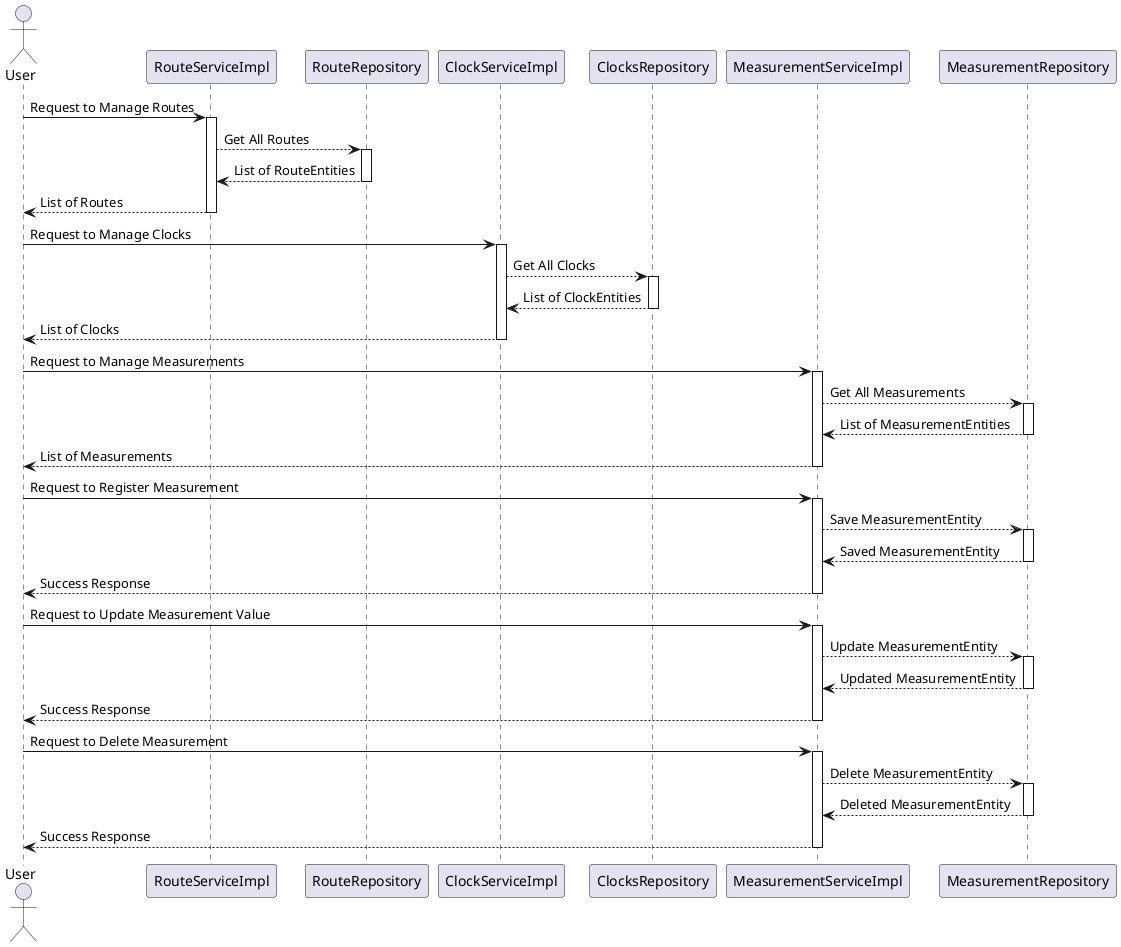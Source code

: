 @startuml
'https://plantuml.com/sequence-diagram

actor User
participant RouteServiceImpl
participant RouteRepository
participant ClockServiceImpl
participant ClocksRepository
participant MeasurementServiceImpl
participant MeasurementRepository

User -> RouteServiceImpl: Request to Manage Routes
activate RouteServiceImpl
RouteServiceImpl --> RouteRepository: Get All Routes
activate RouteRepository
RouteRepository --> RouteServiceImpl: List of RouteEntities
deactivate RouteRepository
RouteServiceImpl --> User: List of Routes
deactivate RouteServiceImpl

User -> ClockServiceImpl: Request to Manage Clocks
activate ClockServiceImpl
ClockServiceImpl --> ClocksRepository: Get All Clocks
activate ClocksRepository
ClocksRepository --> ClockServiceImpl: List of ClockEntities
deactivate ClocksRepository
ClockServiceImpl --> User: List of Clocks
deactivate ClockServiceImpl

User -> MeasurementServiceImpl: Request to Manage Measurements
activate MeasurementServiceImpl
MeasurementServiceImpl --> MeasurementRepository: Get All Measurements
activate MeasurementRepository
MeasurementRepository --> MeasurementServiceImpl: List of MeasurementEntities
deactivate MeasurementRepository
MeasurementServiceImpl --> User: List of Measurements
deactivate MeasurementServiceImpl

User -> MeasurementServiceImpl: Request to Register Measurement
activate MeasurementServiceImpl
MeasurementServiceImpl --> MeasurementRepository: Save MeasurementEntity
activate MeasurementRepository
MeasurementRepository --> MeasurementServiceImpl: Saved MeasurementEntity
deactivate MeasurementRepository
MeasurementServiceImpl --> User: Success Response
deactivate MeasurementServiceImpl

User -> MeasurementServiceImpl: Request to Update Measurement Value
activate MeasurementServiceImpl
MeasurementServiceImpl --> MeasurementRepository: Update MeasurementEntity
activate MeasurementRepository
MeasurementRepository --> MeasurementServiceImpl: Updated MeasurementEntity
deactivate MeasurementRepository
MeasurementServiceImpl --> User: Success Response
deactivate MeasurementServiceImpl

User -> MeasurementServiceImpl: Request to Delete Measurement
activate MeasurementServiceImpl
MeasurementServiceImpl --> MeasurementRepository: Delete MeasurementEntity
activate MeasurementRepository
MeasurementRepository --> MeasurementServiceImpl: Deleted MeasurementEntity
deactivate MeasurementRepository
MeasurementServiceImpl --> User: Success Response
deactivate MeasurementServiceImpl

@enduml


@enduml
